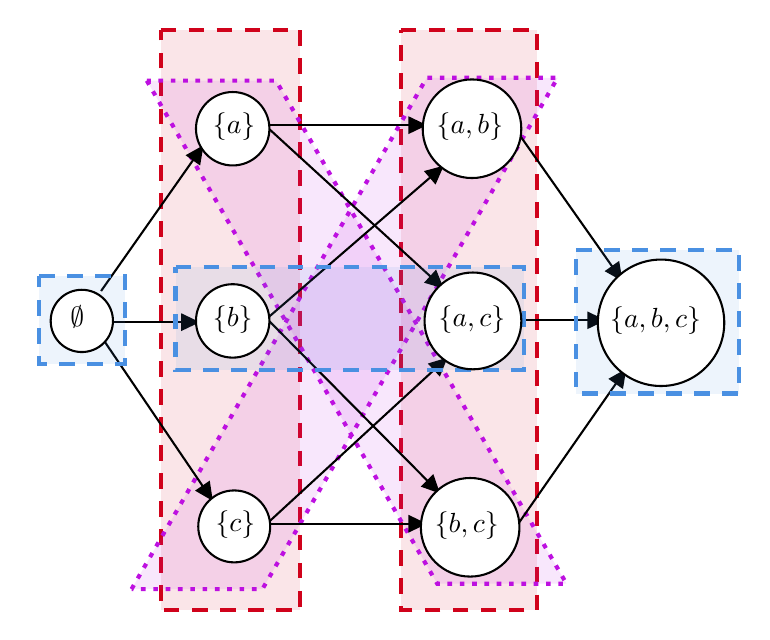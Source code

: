

\tikzset{every picture/.style={line width=0.75pt}} %set default line width to 0.75pt        

\begin{tikzpicture}[x=0.75pt,y=0.75pt,yscale=-1,xscale=1]
%uncomment if require: \path (0,576); %set diagram left start at 0, and has height of 576

%Shape: Rectangle [id:dp6706657215275911] 
\draw  [color={rgb, 255:red, 208; green, 2; blue, 27 }  ,draw opacity=1 ][fill={rgb, 255:red, 208; green, 2; blue, 27 }  ,fill opacity=0.1 ][dash pattern={on 5.63pt off 4.5pt}][line width=1.5]  (329.68,91) -- (395.19,91) -- (395.19,370.67) -- (329.68,370.67) -- cycle ;
%Shape: Rectangle [id:dp16110914306484903] 
\draw  [color={rgb, 255:red, 208; green, 2; blue, 27 }  ,draw opacity=1 ][fill={rgb, 255:red, 208; green, 2; blue, 27 }  ,fill opacity=0.1 ][dash pattern={on 5.63pt off 4.5pt}][line width=1.5]  (213.93,91) -- (281.23,91) -- (281.23,370.67) -- (213.93,370.67) -- cycle ;
%Shape: Rectangle [id:dp9617635338250201] 
\draw  [color={rgb, 255:red, 189; green, 16; blue, 224 }  ,draw opacity=1 ][fill={rgb, 255:red, 189; green, 16; blue, 224 }  ,fill opacity=0.1 ][dash pattern={on 1.69pt off 2.76pt}][line width=1.5]  (199.9,360.5) -- (342.14,114.13) -- (405.19,114.13) -- (262.95,360.5) -- cycle ;
%Shape: Rectangle [id:dp6395513652391267] 
\draw  [color={rgb, 255:red, 189; green, 16; blue, 224 }  ,draw opacity=1 ][fill={rgb, 255:red, 189; green, 16; blue, 224 }  ,fill opacity=0.1 ][dash pattern={on 1.69pt off 2.76pt}][line width=1.5]  (207.25,115.53) -- (347.18,357.9) -- (409.45,357.9) -- (269.52,115.53) -- cycle ;
%Straight Lines [id:da20265322942487618] 
\draw    (185.22,216.87) -- (232.84,149.09) ;
\draw [shift={(234.57,146.63)}, rotate = 125.09] [fill={rgb, 255:red, 0; green, 0; blue, 0 }  ][line width=0.08]  [draw opacity=0] (8.93,-4.29) -- (0,0) -- (8.93,4.29) -- cycle    ;
%Straight Lines [id:da79425872148879] 
\draw    (189.7,231.88) -- (229.77,231.88) ;
\draw [shift={(232.77,231.88)}, rotate = 180] [fill={rgb, 255:red, 0; green, 0; blue, 0 }  ][line width=0.08]  [draw opacity=0] (8.93,-4.29) -- (0,0) -- (8.93,4.29) -- cycle    ;
%Straight Lines [id:da5559292066392165] 
\draw    (187.01,241.36) -- (237.37,315.54) ;
\draw [shift={(239.05,318.02)}, rotate = 235.83] [fill={rgb, 255:red, 0; green, 0; blue, 0 }  ][line width=0.08]  [draw opacity=0] (8.93,-4.29) -- (0,0) -- (8.93,4.29) -- cycle    ;
%Straight Lines [id:da9919254247022624] 
\draw    (265.08,329) -- (339.25,329) ;
\draw [shift={(342.25,329)}, rotate = 180] [fill={rgb, 255:red, 0; green, 0; blue, 0 }  ][line width=0.08]  [draw opacity=0] (8.93,-4.29) -- (0,0) -- (8.93,4.29) -- cycle    ;
%Straight Lines [id:da3094782655656396] 
\draw    (264.18,136.97) -- (339.25,136.97) ;
\draw [shift={(342.25,136.97)}, rotate = 180] [fill={rgb, 255:red, 0; green, 0; blue, 0 }  ][line width=0.08]  [draw opacity=0] (8.93,-4.29) -- (0,0) -- (8.93,4.29) -- cycle    ;
%Straight Lines [id:da4064923027942078] 
\draw    (264.18,136.97) -- (348.11,213.7) ;
\draw [shift={(350.32,215.73)}, rotate = 222.44] [fill={rgb, 255:red, 0; green, 0; blue, 0 }  ][line width=0.08]  [draw opacity=0] (8.93,-4.29) -- (0,0) -- (8.93,4.29) -- cycle    ;
%Straight Lines [id:da8768752865455962] 
\draw    (265.08,329) -- (349.91,250.96) ;
\draw [shift={(352.12,248.93)}, rotate = 137.39] [fill={rgb, 255:red, 0; green, 0; blue, 0 }  ][line width=0.08]  [draw opacity=0] (8.93,-4.29) -- (0,0) -- (8.93,4.29) -- cycle    ;
%Straight Lines [id:da8209956974107988] 
\draw    (265.08,230.19) -- (346.42,312.3) ;
\draw [shift={(348.53,314.43)}, rotate = 225.27] [fill={rgb, 255:red, 0; green, 0; blue, 0 }  ][line width=0.08]  [draw opacity=0] (8.93,-4.29) -- (0,0) -- (8.93,4.29) -- cycle    ;
%Straight Lines [id:da015401760340376658] 
\draw    (265.08,230.19) -- (348.05,158.47) ;
\draw [shift={(350.32,156.5)}, rotate = 139.16] [fill={rgb, 255:red, 0; green, 0; blue, 0 }  ][line width=0.08]  [draw opacity=0] (8.93,-4.29) -- (0,0) -- (8.93,4.29) -- cycle    ;
%Straight Lines [id:da09824877911746976] 
\draw    (385.32,230.98) -- (425.39,230.98) ;
\draw [shift={(428.39,230.98)}, rotate = 180] [fill={rgb, 255:red, 0; green, 0; blue, 0 }  ][line width=0.08]  [draw opacity=0] (8.93,-4.29) -- (0,0) -- (8.93,4.29) -- cycle    ;
%Straight Lines [id:da05761525437244619] 
\draw    (385.32,139.54) -- (434.74,209.69) ;
\draw [shift={(436.47,212.14)}, rotate = 234.83] [fill={rgb, 255:red, 0; green, 0; blue, 0 }  ][line width=0.08]  [draw opacity=0] (8.93,-4.29) -- (0,0) -- (8.93,4.29) -- cycle    ;
%Straight Lines [id:da2988990752072216] 
\draw    (385.32,330.28) -- (436.55,256.77) ;
\draw [shift={(438.26,254.31)}, rotate = 124.87] [fill={rgb, 255:red, 0; green, 0; blue, 0 }  ][line width=0.08]  [draw opacity=0] (8.93,-4.29) -- (0,0) -- (8.93,4.29) -- cycle    ;
%Shape: Rectangle [id:dp8152849442635624] 
\draw  [color={rgb, 255:red, 74; green, 144; blue, 226 }  ,draw opacity=1 ][fill={rgb, 255:red, 74; green, 144; blue, 226 }  ,fill opacity=0.1 ][dash pattern={on 5.63pt off 4.5pt}][line width=1.5]  (221.11,205.26) -- (388.91,205.26) -- (388.91,255.12) -- (221.11,255.12) -- cycle ;
%Shape: Rectangle [id:dp24210847210759412] 
\draw  [color={rgb, 255:red, 74; green, 144; blue, 226 }  ,draw opacity=1 ][fill={rgb, 255:red, 74; green, 144; blue, 226 }  ,fill opacity=0.1 ][dash pattern={on 5.63pt off 4.5pt}][line width=1.5]  (155.3,209.75) -- (196.88,209.75) -- (196.88,251.92) -- (155.3,251.92) -- cycle ;
%Shape: Rectangle [id:dp9992849140305147] 
\draw  [color={rgb, 255:red, 74; green, 144; blue, 226 }  ,draw opacity=1 ][fill={rgb, 255:red, 74; green, 144; blue, 226 }  ,fill opacity=0.1 ][dash pattern={on 5.63pt off 4.5pt}][line width=1.5]  (414.01,197.18) -- (492.73,197.18) -- (492.73,266.28) -- (414.01,266.28) -- cycle ;

% Text Node
\draw  [fill={rgb, 255:red, 255; green, 255; blue, 255 }  ,fill opacity=1 ]  (175.94, 231.28) circle [x radius= 15, y radius= 15]   ;
\draw (168.94,222.28) node [anchor=north west][inner sep=0.75pt]   [align=left] {$\displaystyle \emptyset $};
% Text Node
\draw  [fill={rgb, 255:red, 255; green, 255; blue, 255 }  ,fill opacity=1 ]  (248.63, 138.69) circle [x radius= 17.69, y radius= 17.69]   ;
\draw (237.63,129.69) node [anchor=north west][inner sep=0.75pt]   [align=left] {$\displaystyle \{a\}$};
% Text Node
\draw  [fill={rgb, 255:red, 255; green, 255; blue, 255 }  ,fill opacity=1 ]  (248.63, 231.28) circle [x radius= 17.69, y radius= 17.69]   ;
\draw (237.63,222.28) node [anchor=north west][inner sep=0.75pt]   [align=left] {$\displaystyle \{b\}$};
% Text Node
\draw  [fill={rgb, 255:red, 255; green, 255; blue, 255 }  ,fill opacity=1 ]  (249.37, 330.28) circle [x radius= 17.33, y radius= 17.33]   ;
\draw (238.87,321.28) node [anchor=north west][inner sep=0.75pt]   [align=left] {$\displaystyle \{c\}$};
% Text Node
\draw  [fill={rgb, 255:red, 255; green, 255; blue, 255 }  ,fill opacity=1 ]  (363.93, 138.69) circle [x radius= 23.75, y radius= 23.75]   ;
\draw (345.43,129.69) node [anchor=north west][inner sep=0.75pt]   [align=left] {$\displaystyle \{a,b\}$};
% Text Node
\draw  [fill={rgb, 255:red, 255; green, 255; blue, 255 }  ,fill opacity=1 ]  (364.38, 231.28) circle [x radius= 23.32, y radius= 23.32]   ;
\draw (346.38,222.28) node [anchor=north west][inner sep=0.75pt]   [align=left] {$\displaystyle \{a,c\}$};
% Text Node
\draw  [fill={rgb, 255:red, 255; green, 255; blue, 255 }  ,fill opacity=1 ]  (363.04, 330.71) circle [x radius= 23.75, y radius= 23.75]   ;
\draw (344.54,321.71) node [anchor=north west][inner sep=0.75pt]   [align=left] {$\displaystyle \{b,c\}$};
% Text Node
\draw  [fill={rgb, 255:red, 255; green, 255; blue, 255 }  ,fill opacity=1 ]  (455.01, 232.18) circle [x radius= 30.46, y radius= 30.46]   ;
\draw (429.01,223.18) node [anchor=north west][inner sep=0.75pt]   [align=left] {$\displaystyle \{a,b,c\}$};


\end{tikzpicture}